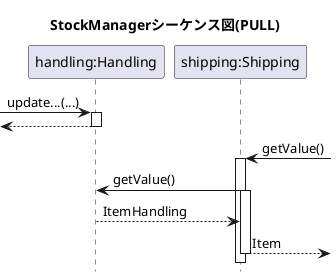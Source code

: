 @startuml
title StockManagerシーケンス図(PULL)
hide footbox
participant "handling:Handling" as handling
participant "shipping:Shipping" as shipping
[-> handling : update...(...)
activate handling

handling -->[
deactivate handling

shipping <-] : getValue()
activate shipping

handling <- shipping : getValue()
activate shipping

shipping <-- handling : ItemHandling
deactivate handling


shipping -->] : Item
deactivate shipping


@enduml